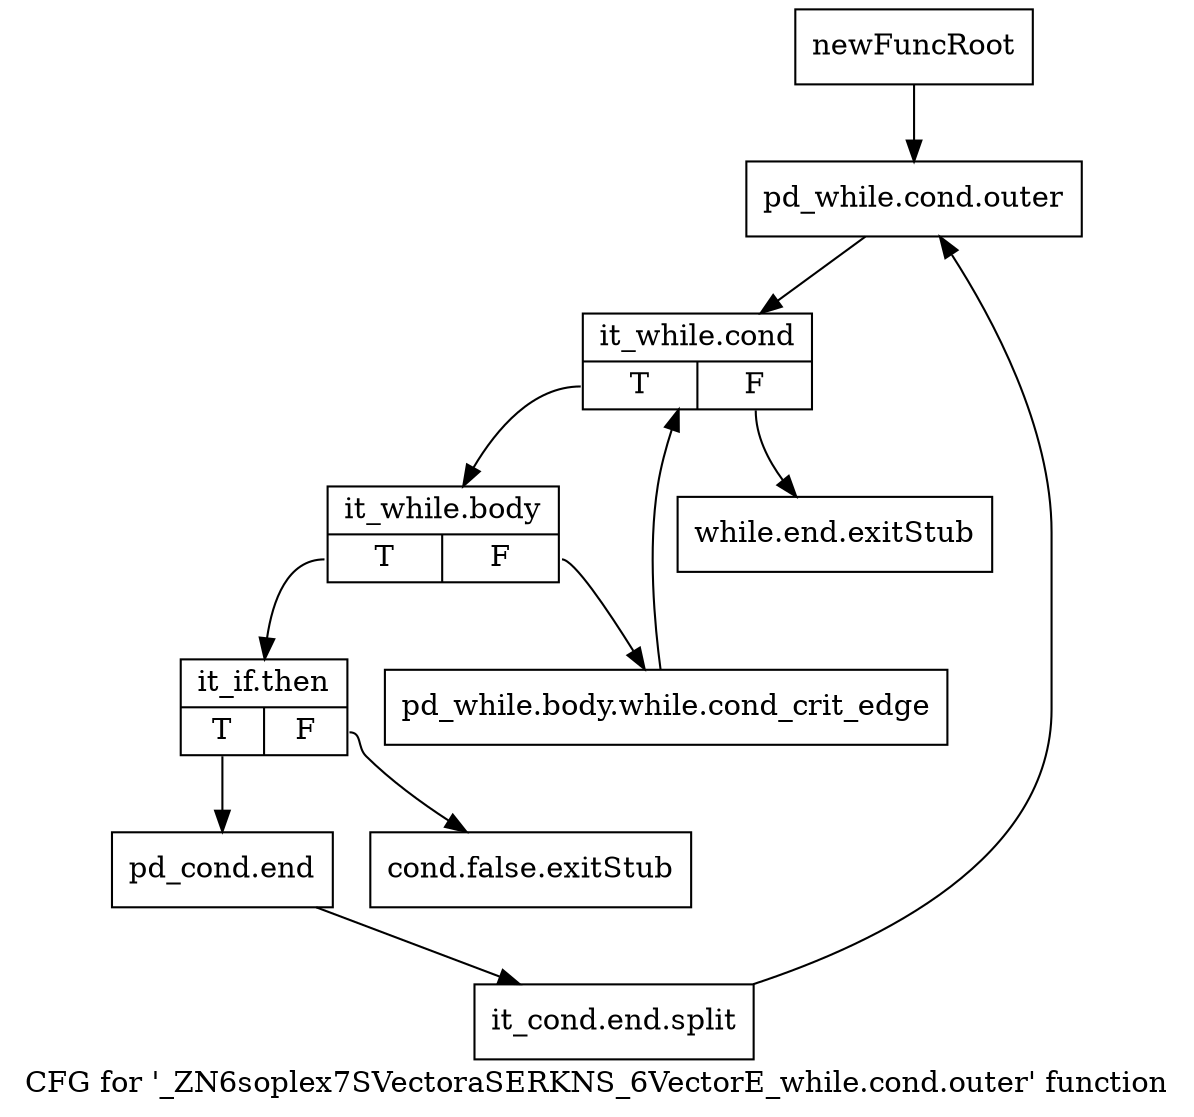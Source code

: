 digraph "CFG for '_ZN6soplex7SVectoraSERKNS_6VectorE_while.cond.outer' function" {
	label="CFG for '_ZN6soplex7SVectoraSERKNS_6VectorE_while.cond.outer' function";

	Node0x2f9b370 [shape=record,label="{newFuncRoot}"];
	Node0x2f9b370 -> Node0x2f9b460;
	Node0x2f9b3c0 [shape=record,label="{while.end.exitStub}"];
	Node0x2f9b410 [shape=record,label="{cond.false.exitStub}"];
	Node0x2f9b460 [shape=record,label="{pd_while.cond.outer}"];
	Node0x2f9b460 -> Node0x2f9b4b0;
	Node0x2f9b4b0 [shape=record,label="{it_while.cond|{<s0>T|<s1>F}}"];
	Node0x2f9b4b0:s0 -> Node0x2f9b500;
	Node0x2f9b4b0:s1 -> Node0x2f9b3c0;
	Node0x2f9b500 [shape=record,label="{it_while.body|{<s0>T|<s1>F}}"];
	Node0x2f9b500:s0 -> Node0x2f9b5a0;
	Node0x2f9b500:s1 -> Node0x2f9b550;
	Node0x2f9b550 [shape=record,label="{pd_while.body.while.cond_crit_edge}"];
	Node0x2f9b550 -> Node0x2f9b4b0;
	Node0x2f9b5a0 [shape=record,label="{it_if.then|{<s0>T|<s1>F}}"];
	Node0x2f9b5a0:s0 -> Node0x2f9b5f0;
	Node0x2f9b5a0:s1 -> Node0x2f9b410;
	Node0x2f9b5f0 [shape=record,label="{pd_cond.end}"];
	Node0x2f9b5f0 -> Node0x353fb00;
	Node0x353fb00 [shape=record,label="{it_cond.end.split}"];
	Node0x353fb00 -> Node0x2f9b460;
}
